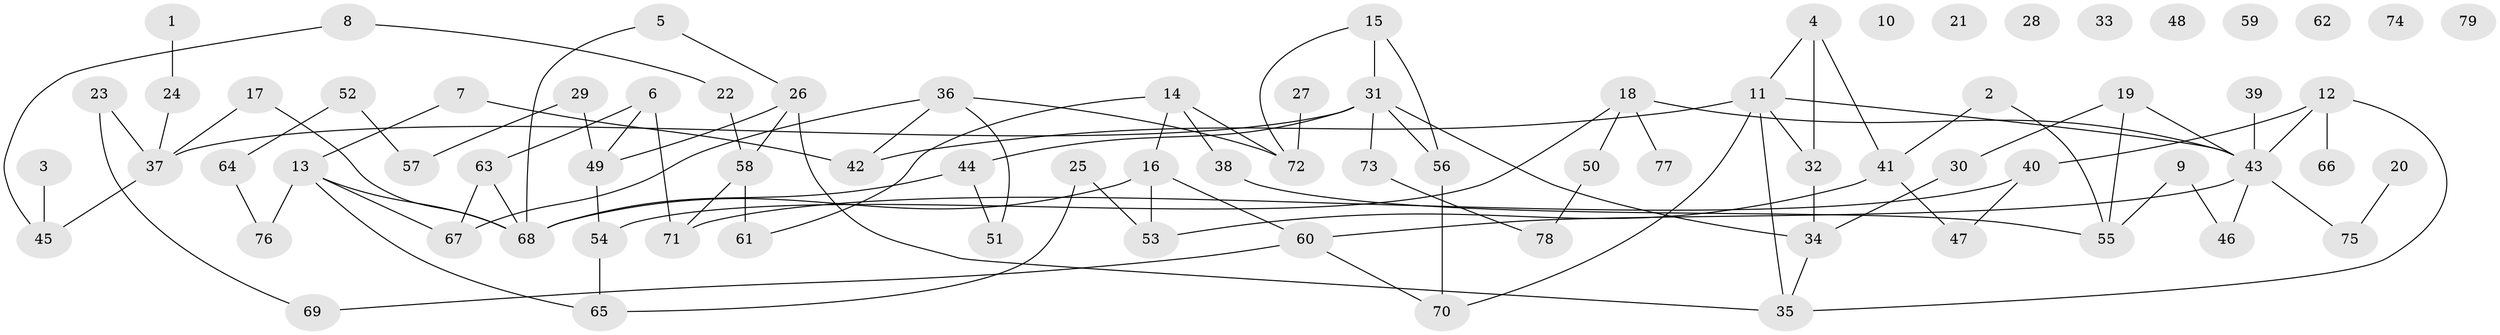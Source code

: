 // coarse degree distribution, {1: 0.11428571428571428, 6: 0.08571428571428572, 2: 0.17142857142857143, 4: 0.08571428571428572, 8: 0.02857142857142857, 5: 0.08571428571428572, 0: 0.2571428571428571, 9: 0.02857142857142857, 12: 0.02857142857142857, 3: 0.11428571428571428}
// Generated by graph-tools (version 1.1) at 2025/16/03/04/25 18:16:28]
// undirected, 79 vertices, 101 edges
graph export_dot {
graph [start="1"]
  node [color=gray90,style=filled];
  1;
  2;
  3;
  4;
  5;
  6;
  7;
  8;
  9;
  10;
  11;
  12;
  13;
  14;
  15;
  16;
  17;
  18;
  19;
  20;
  21;
  22;
  23;
  24;
  25;
  26;
  27;
  28;
  29;
  30;
  31;
  32;
  33;
  34;
  35;
  36;
  37;
  38;
  39;
  40;
  41;
  42;
  43;
  44;
  45;
  46;
  47;
  48;
  49;
  50;
  51;
  52;
  53;
  54;
  55;
  56;
  57;
  58;
  59;
  60;
  61;
  62;
  63;
  64;
  65;
  66;
  67;
  68;
  69;
  70;
  71;
  72;
  73;
  74;
  75;
  76;
  77;
  78;
  79;
  1 -- 24;
  2 -- 41;
  2 -- 55;
  3 -- 45;
  4 -- 11;
  4 -- 32;
  4 -- 41;
  5 -- 26;
  5 -- 68;
  6 -- 49;
  6 -- 63;
  6 -- 71;
  7 -- 13;
  7 -- 42;
  8 -- 22;
  8 -- 45;
  9 -- 46;
  9 -- 55;
  11 -- 32;
  11 -- 35;
  11 -- 42;
  11 -- 43;
  11 -- 70;
  12 -- 35;
  12 -- 40;
  12 -- 43;
  12 -- 66;
  13 -- 65;
  13 -- 67;
  13 -- 68;
  13 -- 76;
  14 -- 16;
  14 -- 38;
  14 -- 61;
  14 -- 72;
  15 -- 31;
  15 -- 56;
  15 -- 72;
  16 -- 53;
  16 -- 60;
  16 -- 68;
  17 -- 37;
  17 -- 68;
  18 -- 43;
  18 -- 50;
  18 -- 54;
  18 -- 77;
  19 -- 30;
  19 -- 43;
  19 -- 55;
  20 -- 75;
  22 -- 58;
  23 -- 37;
  23 -- 69;
  24 -- 37;
  25 -- 53;
  25 -- 65;
  26 -- 35;
  26 -- 49;
  26 -- 58;
  27 -- 72;
  29 -- 49;
  29 -- 57;
  30 -- 34;
  31 -- 34;
  31 -- 37;
  31 -- 44;
  31 -- 56;
  31 -- 73;
  32 -- 34;
  34 -- 35;
  36 -- 42;
  36 -- 51;
  36 -- 67;
  36 -- 72;
  37 -- 45;
  38 -- 55;
  39 -- 43;
  40 -- 47;
  40 -- 71;
  41 -- 47;
  41 -- 53;
  43 -- 46;
  43 -- 60;
  43 -- 75;
  44 -- 51;
  44 -- 68;
  49 -- 54;
  50 -- 78;
  52 -- 57;
  52 -- 64;
  54 -- 65;
  56 -- 70;
  58 -- 61;
  58 -- 71;
  60 -- 69;
  60 -- 70;
  63 -- 67;
  63 -- 68;
  64 -- 76;
  73 -- 78;
}
